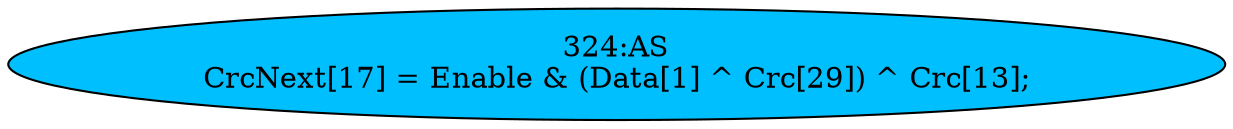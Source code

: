 strict digraph "" {
	node [label="\N"];
	"324:AS"	 [ast="<pyverilog.vparser.ast.Assign object at 0x7fb43032ca90>",
		def_var="['CrcNext']",
		fillcolor=deepskyblue,
		label="324:AS
CrcNext[17] = Enable & (Data[1] ^ Crc[29]) ^ Crc[13];",
		statements="[]",
		style=filled,
		typ=Assign,
		use_var="['Enable', 'Data', 'Crc', 'Crc']"];
}
